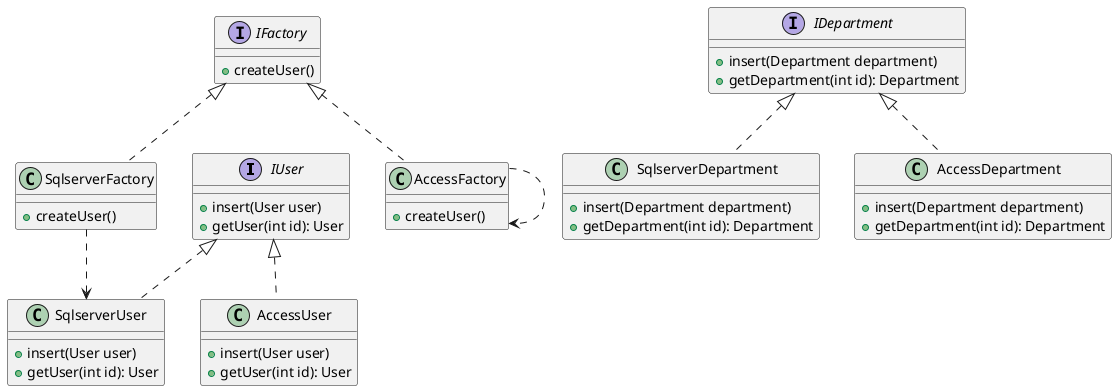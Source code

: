 @startuml design

interface IUser{
    + insert(User user)
    + getUser(int id): User
}

class SqlserverUser implements IUser{
    + insert(User user)
    + getUser(int id): User
}

class AccessUser implements IUser{
    + insert(User user)
    + getUser(int id): User
}

interface IDepartment{
    + insert(Department department)
    + getDepartment(int id): Department
}

class SqlserverDepartment implements IDepartment{
    + insert(Department department)
    + getDepartment(int id): Department
}

class AccessDepartment implements IDepartment{
    + insert(Department department)
    + getDepartment(int id): Department
}

interface IFactory {
    + createUser()
}

class SqlserverFactory implements IFactory{
    + createUser()
}

class AccessFactory implements IFactory{
    + createUser()
}

SqlserverFactory ..> SqlserverUser
AccessFactory ..> AccessFactory

@enduml